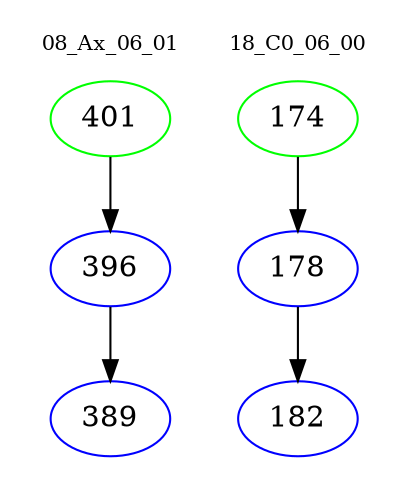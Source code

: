 digraph{
subgraph cluster_0 {
color = white
label = "08_Ax_06_01";
fontsize=10;
T0_401 [label="401", color="green"]
T0_401 -> T0_396 [color="black"]
T0_396 [label="396", color="blue"]
T0_396 -> T0_389 [color="black"]
T0_389 [label="389", color="blue"]
}
subgraph cluster_1 {
color = white
label = "18_C0_06_00";
fontsize=10;
T1_174 [label="174", color="green"]
T1_174 -> T1_178 [color="black"]
T1_178 [label="178", color="blue"]
T1_178 -> T1_182 [color="black"]
T1_182 [label="182", color="blue"]
}
}
